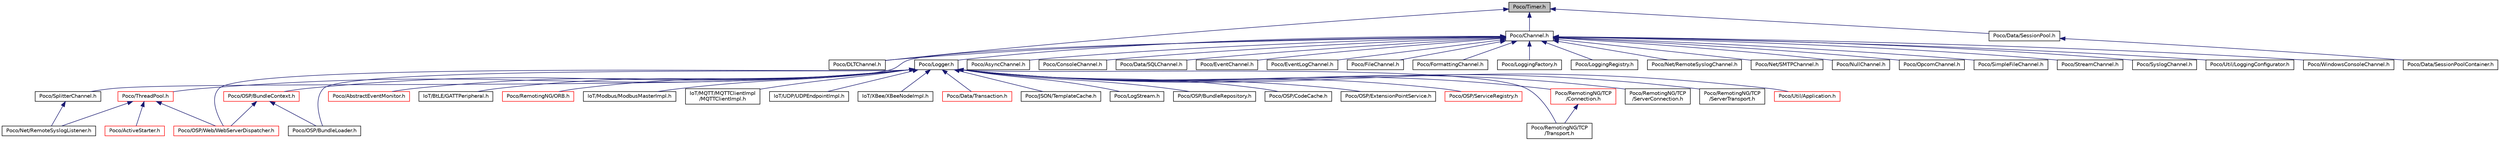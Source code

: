 digraph "Poco/Timer.h"
{
 // LATEX_PDF_SIZE
  edge [fontname="Helvetica",fontsize="10",labelfontname="Helvetica",labelfontsize="10"];
  node [fontname="Helvetica",fontsize="10",shape=record];
  Node1 [label="Poco/Timer.h",height=0.2,width=0.4,color="black", fillcolor="grey75", style="filled", fontcolor="black",tooltip=" "];
  Node1 -> Node2 [dir="back",color="midnightblue",fontsize="10",style="solid",fontname="Helvetica"];
  Node2 [label="Poco/Channel.h",height=0.2,width=0.4,color="black", fillcolor="white", style="filled",URL="$Channel_8h.html",tooltip=" "];
  Node2 -> Node3 [dir="back",color="midnightblue",fontsize="10",style="solid",fontname="Helvetica"];
  Node3 [label="Poco/Logger.h",height=0.2,width=0.4,color="black", fillcolor="white", style="filled",URL="$Logger_8h.html",tooltip=" "];
  Node3 -> Node4 [dir="back",color="midnightblue",fontsize="10",style="solid",fontname="Helvetica"];
  Node4 [label="Poco/ThreadPool.h",height=0.2,width=0.4,color="red", fillcolor="white", style="filled",URL="$ThreadPool_8h.html",tooltip=" "];
  Node4 -> Node5 [dir="back",color="midnightblue",fontsize="10",style="solid",fontname="Helvetica"];
  Node5 [label="Poco/ActiveStarter.h",height=0.2,width=0.4,color="red", fillcolor="white", style="filled",URL="$ActiveStarter_8h.html",tooltip=" "];
  Node4 -> Node413 [dir="back",color="midnightblue",fontsize="10",style="solid",fontname="Helvetica"];
  Node413 [label="Poco/Net/RemoteSyslogListener.h",height=0.2,width=0.4,color="black", fillcolor="white", style="filled",URL="$RemoteSyslogListener_8h.html",tooltip=" "];
  Node4 -> Node256 [dir="back",color="midnightblue",fontsize="10",style="solid",fontname="Helvetica"];
  Node256 [label="Poco/OSP/Web/WebServerDispatcher.h",height=0.2,width=0.4,color="red", fillcolor="white", style="filled",URL="$WebServerDispatcher_8h.html",tooltip=" "];
  Node3 -> Node7 [dir="back",color="midnightblue",fontsize="10",style="solid",fontname="Helvetica"];
  Node7 [label="Poco/AbstractEventMonitor.h",height=0.2,width=0.4,color="red", fillcolor="white", style="filled",URL="$AbstractEventMonitor_8h.html",tooltip=" "];
  Node3 -> Node14 [dir="back",color="midnightblue",fontsize="10",style="solid",fontname="Helvetica"];
  Node14 [label="IoT/BtLE/GATTPeripheral.h",height=0.2,width=0.4,color="black", fillcolor="white", style="filled",URL="$GATTPeripheral_8h.html",tooltip=" "];
  Node3 -> Node33 [dir="back",color="midnightblue",fontsize="10",style="solid",fontname="Helvetica"];
  Node33 [label="Poco/RemotingNG/ORB.h",height=0.2,width=0.4,color="red", fillcolor="white", style="filled",URL="$ORB_8h.html",tooltip=" "];
  Node3 -> Node148 [dir="back",color="midnightblue",fontsize="10",style="solid",fontname="Helvetica"];
  Node148 [label="IoT/Modbus/ModbusMasterImpl.h",height=0.2,width=0.4,color="black", fillcolor="white", style="filled",URL="$ModbusMasterImpl_8h.html",tooltip=" "];
  Node3 -> Node217 [dir="back",color="midnightblue",fontsize="10",style="solid",fontname="Helvetica"];
  Node217 [label="IoT/MQTT/MQTTClientImpl\l/MQTTClientImpl.h",height=0.2,width=0.4,color="black", fillcolor="white", style="filled",URL="$MQTTClientImpl_8h.html",tooltip=" "];
  Node3 -> Node244 [dir="back",color="midnightblue",fontsize="10",style="solid",fontname="Helvetica"];
  Node244 [label="IoT/UDP/UDPEndpointImpl.h",height=0.2,width=0.4,color="black", fillcolor="white", style="filled",URL="$UDPEndpointImpl_8h.html",tooltip=" "];
  Node3 -> Node250 [dir="back",color="midnightblue",fontsize="10",style="solid",fontname="Helvetica"];
  Node250 [label="Poco/OSP/BundleContext.h",height=0.2,width=0.4,color="red", fillcolor="white", style="filled",URL="$BundleContext_8h.html",tooltip=" "];
  Node250 -> Node253 [dir="back",color="midnightblue",fontsize="10",style="solid",fontname="Helvetica"];
  Node253 [label="Poco/OSP/BundleLoader.h",height=0.2,width=0.4,color="black", fillcolor="white", style="filled",URL="$BundleLoader_8h.html",tooltip=" "];
  Node250 -> Node256 [dir="back",color="midnightblue",fontsize="10",style="solid",fontname="Helvetica"];
  Node3 -> Node322 [dir="back",color="midnightblue",fontsize="10",style="solid",fontname="Helvetica"];
  Node322 [label="IoT/XBee/XBeeNodeImpl.h",height=0.2,width=0.4,color="black", fillcolor="white", style="filled",URL="$XBeeNodeImpl_8h.html",tooltip=" "];
  Node3 -> Node401 [dir="back",color="midnightblue",fontsize="10",style="solid",fontname="Helvetica"];
  Node401 [label="Poco/Data/Transaction.h",height=0.2,width=0.4,color="red", fillcolor="white", style="filled",URL="$Transaction_8h.html",tooltip=" "];
  Node3 -> Node414 [dir="back",color="midnightblue",fontsize="10",style="solid",fontname="Helvetica"];
  Node414 [label="Poco/JSON/TemplateCache.h",height=0.2,width=0.4,color="black", fillcolor="white", style="filled",URL="$TemplateCache_8h.html",tooltip=" "];
  Node3 -> Node415 [dir="back",color="midnightblue",fontsize="10",style="solid",fontname="Helvetica"];
  Node415 [label="Poco/LogStream.h",height=0.2,width=0.4,color="black", fillcolor="white", style="filled",URL="$LogStream_8h.html",tooltip=" "];
  Node3 -> Node253 [dir="back",color="midnightblue",fontsize="10",style="solid",fontname="Helvetica"];
  Node3 -> Node265 [dir="back",color="midnightblue",fontsize="10",style="solid",fontname="Helvetica"];
  Node265 [label="Poco/OSP/BundleRepository.h",height=0.2,width=0.4,color="black", fillcolor="white", style="filled",URL="$BundleRepository_8h.html",tooltip=" "];
  Node3 -> Node416 [dir="back",color="midnightblue",fontsize="10",style="solid",fontname="Helvetica"];
  Node416 [label="Poco/OSP/CodeCache.h",height=0.2,width=0.4,color="black", fillcolor="white", style="filled",URL="$CodeCache_8h.html",tooltip=" "];
  Node3 -> Node270 [dir="back",color="midnightblue",fontsize="10",style="solid",fontname="Helvetica"];
  Node270 [label="Poco/OSP/ExtensionPointService.h",height=0.2,width=0.4,color="black", fillcolor="white", style="filled",URL="$ExtensionPointService_8h.html",tooltip=" "];
  Node3 -> Node380 [dir="back",color="midnightblue",fontsize="10",style="solid",fontname="Helvetica"];
  Node380 [label="Poco/OSP/ServiceRegistry.h",height=0.2,width=0.4,color="red", fillcolor="white", style="filled",URL="$ServiceRegistry_8h.html",tooltip=" "];
  Node3 -> Node256 [dir="back",color="midnightblue",fontsize="10",style="solid",fontname="Helvetica"];
  Node3 -> Node368 [dir="back",color="midnightblue",fontsize="10",style="solid",fontname="Helvetica"];
  Node368 [label="Poco/RemotingNG/TCP\l/Connection.h",height=0.2,width=0.4,color="red", fillcolor="white", style="filled",URL="$Connection_8h.html",tooltip=" "];
  Node368 -> Node373 [dir="back",color="midnightblue",fontsize="10",style="solid",fontname="Helvetica"];
  Node373 [label="Poco/RemotingNG/TCP\l/Transport.h",height=0.2,width=0.4,color="black", fillcolor="white", style="filled",URL="$TCP_2Transport_8h.html",tooltip=" "];
  Node3 -> Node353 [dir="back",color="midnightblue",fontsize="10",style="solid",fontname="Helvetica"];
  Node353 [label="Poco/RemotingNG/TCP\l/ServerConnection.h",height=0.2,width=0.4,color="black", fillcolor="white", style="filled",URL="$ServerConnection_8h.html",tooltip=" "];
  Node3 -> Node372 [dir="back",color="midnightblue",fontsize="10",style="solid",fontname="Helvetica"];
  Node372 [label="Poco/RemotingNG/TCP\l/ServerTransport.h",height=0.2,width=0.4,color="black", fillcolor="white", style="filled",URL="$TCP_2ServerTransport_8h.html",tooltip=" "];
  Node3 -> Node373 [dir="back",color="midnightblue",fontsize="10",style="solid",fontname="Helvetica"];
  Node3 -> Node280 [dir="back",color="midnightblue",fontsize="10",style="solid",fontname="Helvetica"];
  Node280 [label="Poco/Util/Application.h",height=0.2,width=0.4,color="red", fillcolor="white", style="filled",URL="$Application_8h.html",tooltip=" "];
  Node2 -> Node417 [dir="back",color="midnightblue",fontsize="10",style="solid",fontname="Helvetica"];
  Node417 [label="Poco/AsyncChannel.h",height=0.2,width=0.4,color="black", fillcolor="white", style="filled",URL="$AsyncChannel_8h.html",tooltip=" "];
  Node2 -> Node418 [dir="back",color="midnightblue",fontsize="10",style="solid",fontname="Helvetica"];
  Node418 [label="Poco/ConsoleChannel.h",height=0.2,width=0.4,color="black", fillcolor="white", style="filled",URL="$ConsoleChannel_8h.html",tooltip=" "];
  Node2 -> Node400 [dir="back",color="midnightblue",fontsize="10",style="solid",fontname="Helvetica"];
  Node400 [label="Poco/Data/SQLChannel.h",height=0.2,width=0.4,color="black", fillcolor="white", style="filled",URL="$SQLChannel_8h.html",tooltip=" "];
  Node2 -> Node419 [dir="back",color="midnightblue",fontsize="10",style="solid",fontname="Helvetica"];
  Node419 [label="Poco/DLTChannel.h",height=0.2,width=0.4,color="black", fillcolor="white", style="filled",URL="$DLTChannel_8h.html",tooltip=" "];
  Node2 -> Node331 [dir="back",color="midnightblue",fontsize="10",style="solid",fontname="Helvetica"];
  Node331 [label="Poco/EventChannel.h",height=0.2,width=0.4,color="black", fillcolor="white", style="filled",URL="$EventChannel_8h.html",tooltip=" "];
  Node2 -> Node420 [dir="back",color="midnightblue",fontsize="10",style="solid",fontname="Helvetica"];
  Node420 [label="Poco/EventLogChannel.h",height=0.2,width=0.4,color="black", fillcolor="white", style="filled",URL="$EventLogChannel_8h.html",tooltip=" "];
  Node2 -> Node421 [dir="back",color="midnightblue",fontsize="10",style="solid",fontname="Helvetica"];
  Node421 [label="Poco/FileChannel.h",height=0.2,width=0.4,color="black", fillcolor="white", style="filled",URL="$FileChannel_8h.html",tooltip=" "];
  Node2 -> Node422 [dir="back",color="midnightblue",fontsize="10",style="solid",fontname="Helvetica"];
  Node422 [label="Poco/FormattingChannel.h",height=0.2,width=0.4,color="black", fillcolor="white", style="filled",URL="$FormattingChannel_8h.html",tooltip=" "];
  Node2 -> Node423 [dir="back",color="midnightblue",fontsize="10",style="solid",fontname="Helvetica"];
  Node423 [label="Poco/LoggingFactory.h",height=0.2,width=0.4,color="black", fillcolor="white", style="filled",URL="$LoggingFactory_8h.html",tooltip=" "];
  Node2 -> Node424 [dir="back",color="midnightblue",fontsize="10",style="solid",fontname="Helvetica"];
  Node424 [label="Poco/LoggingRegistry.h",height=0.2,width=0.4,color="black", fillcolor="white", style="filled",URL="$LoggingRegistry_8h.html",tooltip=" "];
  Node2 -> Node425 [dir="back",color="midnightblue",fontsize="10",style="solid",fontname="Helvetica"];
  Node425 [label="Poco/Net/RemoteSyslogChannel.h",height=0.2,width=0.4,color="black", fillcolor="white", style="filled",URL="$RemoteSyslogChannel_8h.html",tooltip=" "];
  Node2 -> Node426 [dir="back",color="midnightblue",fontsize="10",style="solid",fontname="Helvetica"];
  Node426 [label="Poco/SplitterChannel.h",height=0.2,width=0.4,color="black", fillcolor="white", style="filled",URL="$SplitterChannel_8h.html",tooltip=" "];
  Node426 -> Node413 [dir="back",color="midnightblue",fontsize="10",style="solid",fontname="Helvetica"];
  Node2 -> Node427 [dir="back",color="midnightblue",fontsize="10",style="solid",fontname="Helvetica"];
  Node427 [label="Poco/Net/SMTPChannel.h",height=0.2,width=0.4,color="black", fillcolor="white", style="filled",URL="$SMTPChannel_8h.html",tooltip=" "];
  Node2 -> Node428 [dir="back",color="midnightblue",fontsize="10",style="solid",fontname="Helvetica"];
  Node428 [label="Poco/NullChannel.h",height=0.2,width=0.4,color="black", fillcolor="white", style="filled",URL="$NullChannel_8h.html",tooltip=" "];
  Node2 -> Node429 [dir="back",color="midnightblue",fontsize="10",style="solid",fontname="Helvetica"];
  Node429 [label="Poco/OpcomChannel.h",height=0.2,width=0.4,color="black", fillcolor="white", style="filled",URL="$OpcomChannel_8h.html",tooltip=" "];
  Node2 -> Node430 [dir="back",color="midnightblue",fontsize="10",style="solid",fontname="Helvetica"];
  Node430 [label="Poco/SimpleFileChannel.h",height=0.2,width=0.4,color="black", fillcolor="white", style="filled",URL="$SimpleFileChannel_8h.html",tooltip=" "];
  Node2 -> Node431 [dir="back",color="midnightblue",fontsize="10",style="solid",fontname="Helvetica"];
  Node431 [label="Poco/StreamChannel.h",height=0.2,width=0.4,color="black", fillcolor="white", style="filled",URL="$StreamChannel_8h.html",tooltip=" "];
  Node2 -> Node432 [dir="back",color="midnightblue",fontsize="10",style="solid",fontname="Helvetica"];
  Node432 [label="Poco/SyslogChannel.h",height=0.2,width=0.4,color="black", fillcolor="white", style="filled",URL="$SyslogChannel_8h.html",tooltip=" "];
  Node2 -> Node433 [dir="back",color="midnightblue",fontsize="10",style="solid",fontname="Helvetica"];
  Node433 [label="Poco/Util/LoggingConfigurator.h",height=0.2,width=0.4,color="black", fillcolor="white", style="filled",URL="$LoggingConfigurator_8h.html",tooltip=" "];
  Node2 -> Node434 [dir="back",color="midnightblue",fontsize="10",style="solid",fontname="Helvetica"];
  Node434 [label="Poco/WindowsConsoleChannel.h",height=0.2,width=0.4,color="black", fillcolor="white", style="filled",URL="$WindowsConsoleChannel_8h.html",tooltip=" "];
  Node1 -> Node405 [dir="back",color="midnightblue",fontsize="10",style="solid",fontname="Helvetica"];
  Node405 [label="Poco/Data/SessionPool.h",height=0.2,width=0.4,color="black", fillcolor="white", style="filled",URL="$SessionPool_8h.html",tooltip=" "];
  Node405 -> Node406 [dir="back",color="midnightblue",fontsize="10",style="solid",fontname="Helvetica"];
  Node406 [label="Poco/Data/SessionPoolContainer.h",height=0.2,width=0.4,color="black", fillcolor="white", style="filled",URL="$SessionPoolContainer_8h.html",tooltip=" "];
  Node1 -> Node419 [dir="back",color="midnightblue",fontsize="10",style="solid",fontname="Helvetica"];
}
